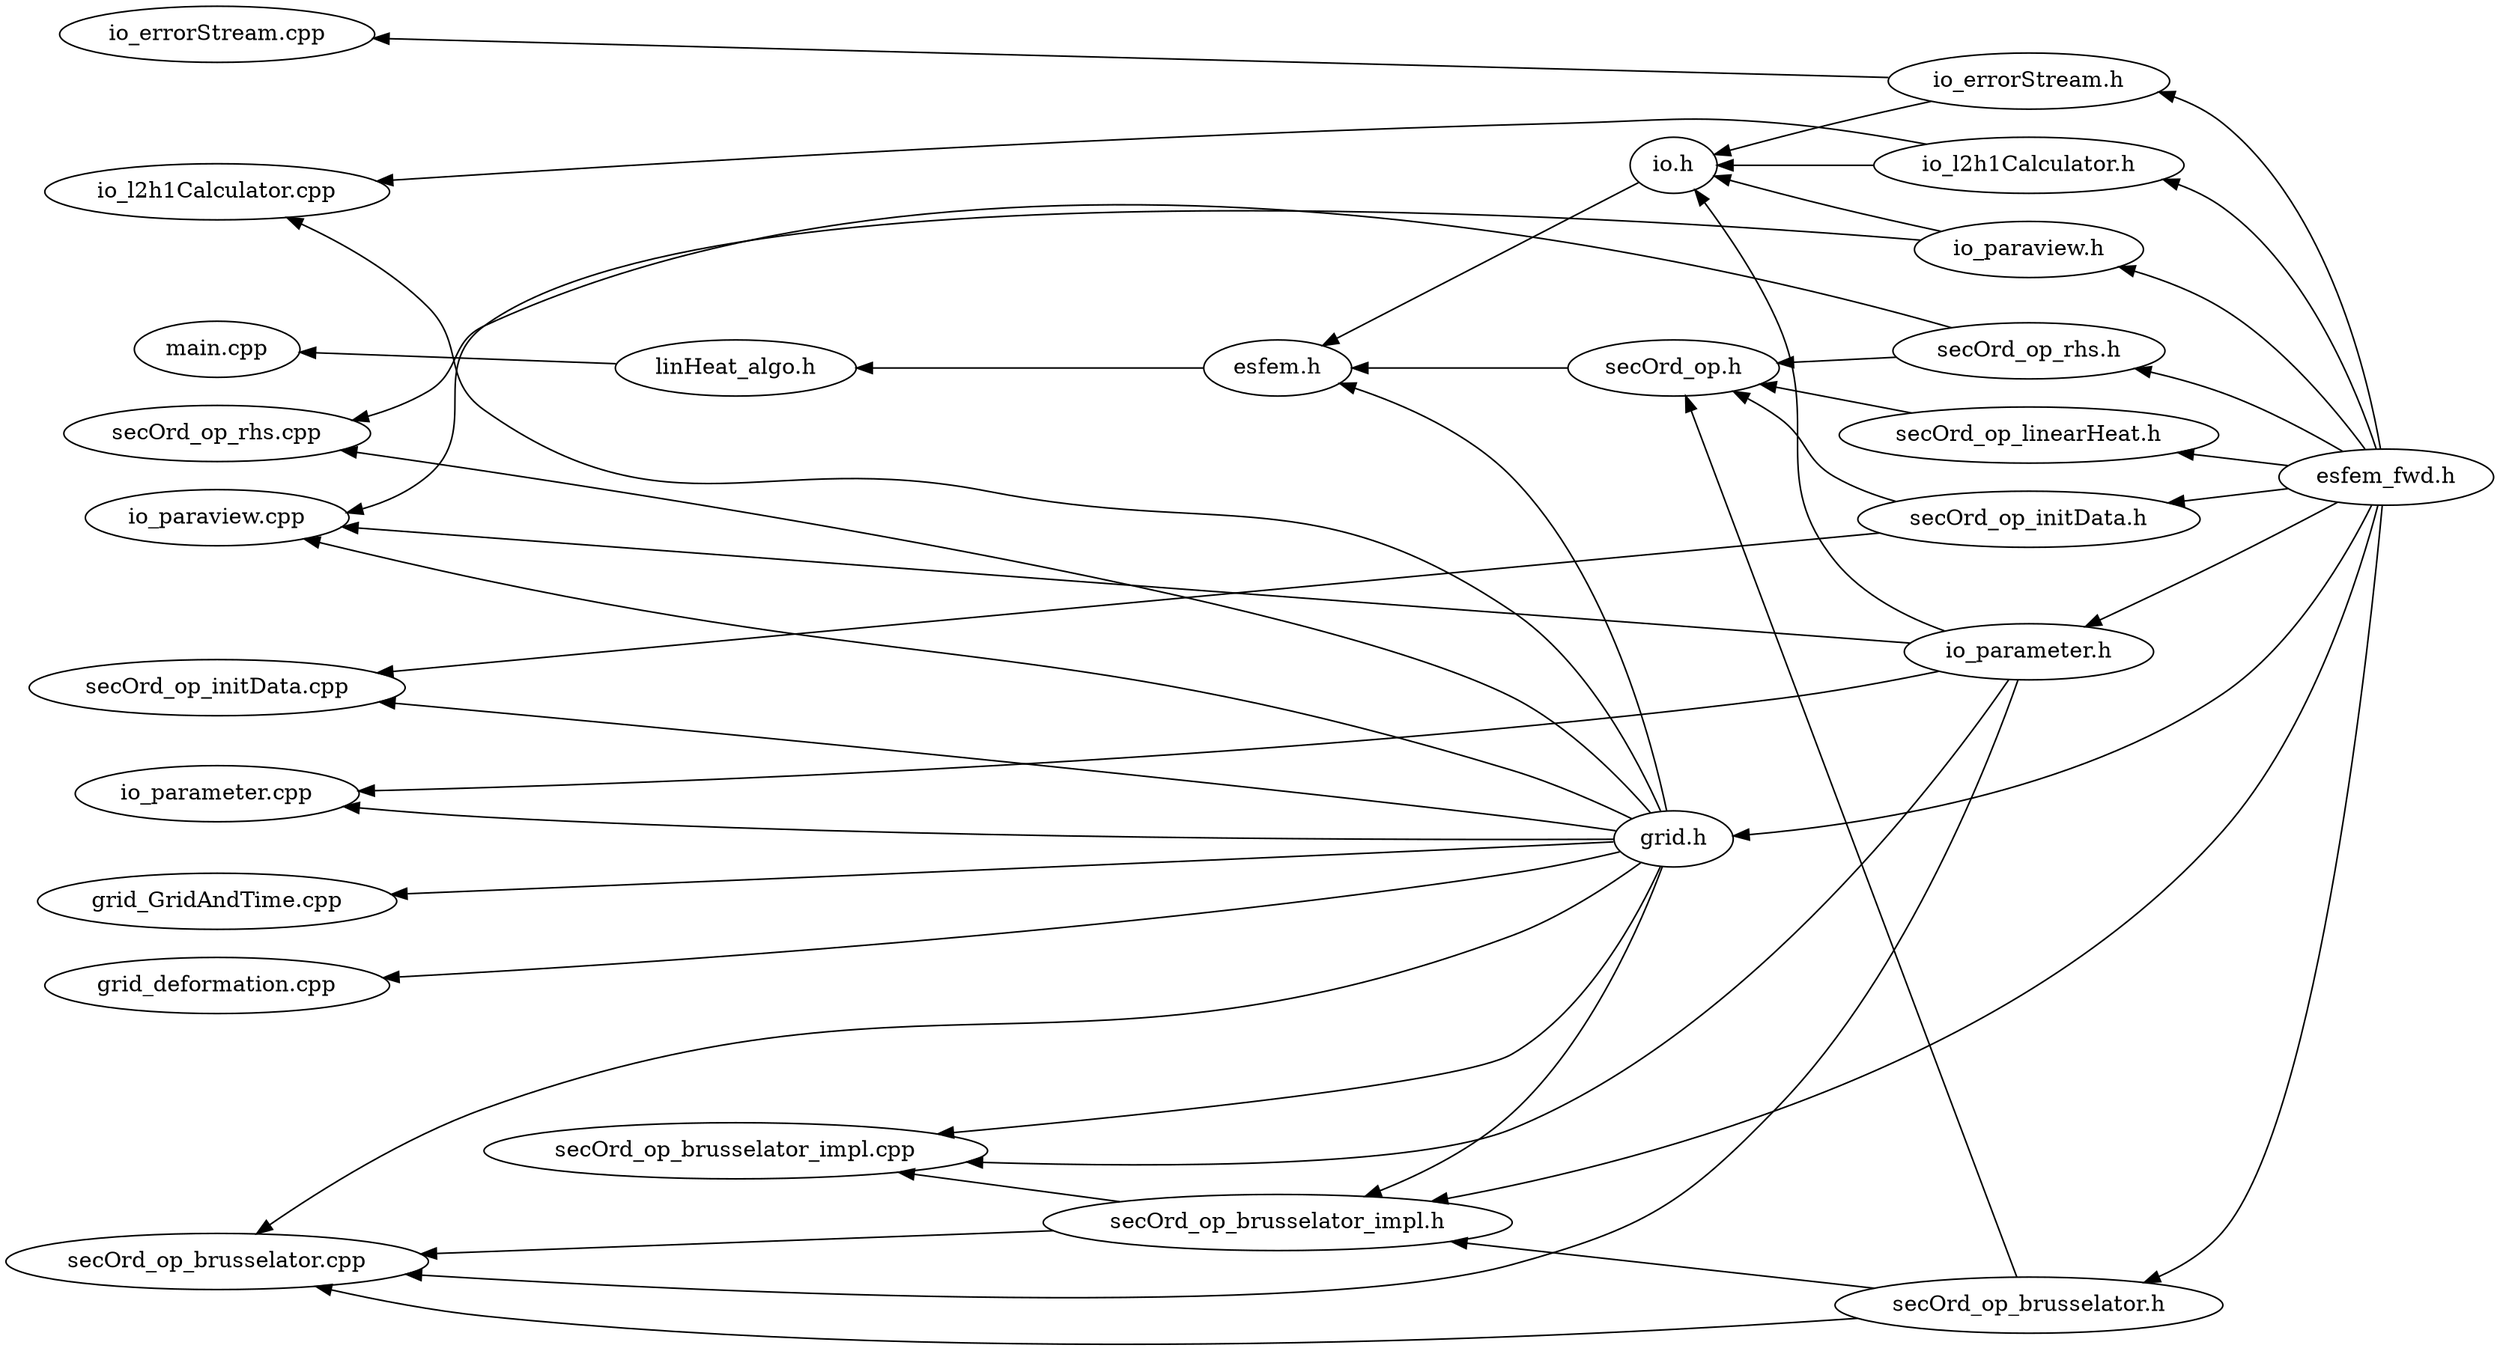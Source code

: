 digraph dependencies {
  rankdir=RL;

  "linHeat_algo.h" -> "main.cpp";

  "esfem.h" -> "linHeat_algo.h";

  "io.h" -> "esfem.h";
  "grid.h" -> "esfem.h";
  "secOrd_op.h" -> "esfem.h";

  "io_parameter.h" -> "io.h";
  "io_l2h1Calculator.h" -> "io.h";
  "io_errorStream.h" -> "io.h";
  "io_paraview.h" -> "io.h";

  "esfem_fwd.h" -> "io_parameter.h";
  "io_parameter.h" -> "io_parameter.cpp";
  "grid.h" -> "io_parameter.cpp";

  "esfem_fwd.h" -> "io_l2h1Calculator.h";
  "io_l2h1Calculator.h" -> "io_l2h1Calculator.cpp"
  "grid.h" -> "io_l2h1Calculator.cpp"

  "esfem_fwd.h" -> "io_errorStream.h";
  "io_errorStream.h" -> "io_errorStream.cpp";

  "esfem_fwd.h" -> "io_paraview.h";
  "io_paraview.h" -> "io_paraview.cpp";
  "io_parameter.h" -> "io_paraview.cpp";
  "grid.h" -> "io_paraview.cpp";

  "esfem_fwd.h" -> "grid.h";

  "grid.h" -> "grid_deformation.cpp";
  "grid.h" -> "grid_GridAndTime.cpp";

  "secOrd_op_initData.h" -> "secOrd_op.h";
  "secOrd_op_rhs.h" -> "secOrd_op.h";
  "secOrd_op_linearHeat.h" -> "secOrd_op.h";
  "secOrd_op_brusselator.h" -> "secOrd_op.h";

  "esfem_fwd.h" -> "secOrd_op_initData.h";
  "secOrd_op_initData.h" -> "secOrd_op_initData.cpp";
  "grid.h" -> "secOrd_op_initData.cpp";

  "esfem_fwd.h" -> "secOrd_op_rhs.h";
  "secOrd_op_rhs.h" -> "secOrd_op_rhs.cpp";
  "grid.h" -> "secOrd_op_rhs.cpp";

  "esfem_fwd.h" -> "secOrd_op_linearHeat.h";

  "esfem_fwd.h" -> "secOrd_op_brusselator.h";
  "secOrd_op_brusselator.h" -> "secOrd_op_brusselator.cpp";
  "secOrd_op_brusselator_impl.h" -> "secOrd_op_brusselator.cpp";
  "io_parameter.h" -> "secOrd_op_brusselator.cpp";
  "grid.h" -> "secOrd_op_brusselator.cpp";

  "esfem_fwd.h" -> "secOrd_op_brusselator_impl.h";
  "secOrd_op_brusselator.h" -> "secOrd_op_brusselator_impl.h";
  "grid.h" -> "secOrd_op_brusselator_impl.h";
  "secOrd_op_brusselator_impl.h" -> "secOrd_op_brusselator_impl.cpp";
  "io_parameter.h" -> "secOrd_op_brusselator_impl.cpp";
  "grid.h" -> "secOrd_op_brusselator_impl.cpp";

  {
    rank=same;
    "main.cpp" "io_parameter.cpp" "io_l2h1Calculator.cpp" "io_errorStream.cpp"
    "grid_deformation.cpp" "grid_GridAndTime.cpp" "secOrd_op_initData.cpp"
    "secOrd_op_rhs.cpp" "io_paraview.cpp" "secOrd_op_brusselator.cpp"
    
  }
}